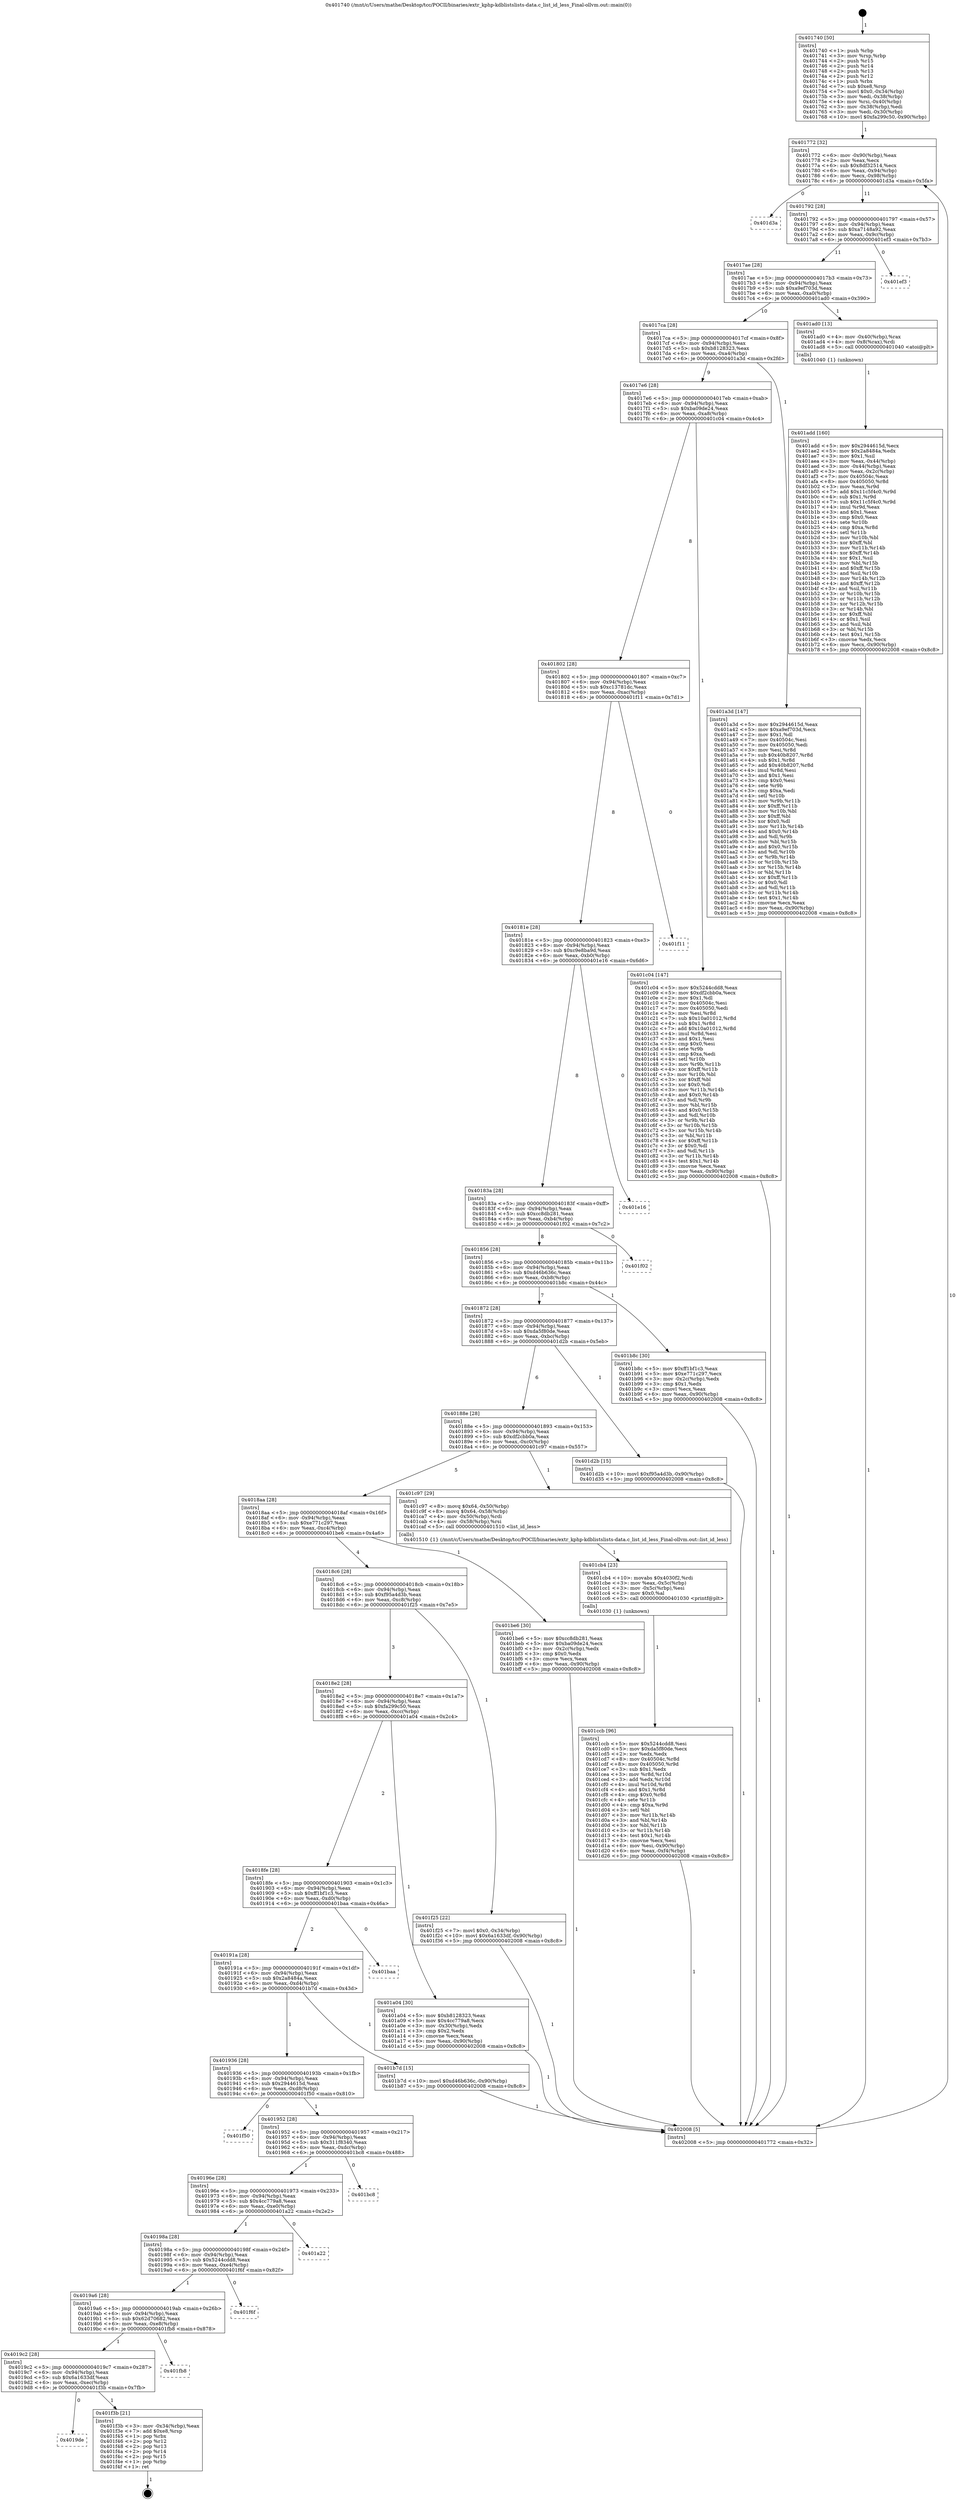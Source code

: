 digraph "0x401740" {
  label = "0x401740 (/mnt/c/Users/mathe/Desktop/tcc/POCII/binaries/extr_kphp-kdblistslists-data.c_list_id_less_Final-ollvm.out::main(0))"
  labelloc = "t"
  node[shape=record]

  Entry [label="",width=0.3,height=0.3,shape=circle,fillcolor=black,style=filled]
  "0x401772" [label="{
     0x401772 [32]\l
     | [instrs]\l
     &nbsp;&nbsp;0x401772 \<+6\>: mov -0x90(%rbp),%eax\l
     &nbsp;&nbsp;0x401778 \<+2\>: mov %eax,%ecx\l
     &nbsp;&nbsp;0x40177a \<+6\>: sub $0x8df32514,%ecx\l
     &nbsp;&nbsp;0x401780 \<+6\>: mov %eax,-0x94(%rbp)\l
     &nbsp;&nbsp;0x401786 \<+6\>: mov %ecx,-0x98(%rbp)\l
     &nbsp;&nbsp;0x40178c \<+6\>: je 0000000000401d3a \<main+0x5fa\>\l
  }"]
  "0x401d3a" [label="{
     0x401d3a\l
  }", style=dashed]
  "0x401792" [label="{
     0x401792 [28]\l
     | [instrs]\l
     &nbsp;&nbsp;0x401792 \<+5\>: jmp 0000000000401797 \<main+0x57\>\l
     &nbsp;&nbsp;0x401797 \<+6\>: mov -0x94(%rbp),%eax\l
     &nbsp;&nbsp;0x40179d \<+5\>: sub $0xa7148a92,%eax\l
     &nbsp;&nbsp;0x4017a2 \<+6\>: mov %eax,-0x9c(%rbp)\l
     &nbsp;&nbsp;0x4017a8 \<+6\>: je 0000000000401ef3 \<main+0x7b3\>\l
  }"]
  Exit [label="",width=0.3,height=0.3,shape=circle,fillcolor=black,style=filled,peripheries=2]
  "0x401ef3" [label="{
     0x401ef3\l
  }", style=dashed]
  "0x4017ae" [label="{
     0x4017ae [28]\l
     | [instrs]\l
     &nbsp;&nbsp;0x4017ae \<+5\>: jmp 00000000004017b3 \<main+0x73\>\l
     &nbsp;&nbsp;0x4017b3 \<+6\>: mov -0x94(%rbp),%eax\l
     &nbsp;&nbsp;0x4017b9 \<+5\>: sub $0xa9ef703d,%eax\l
     &nbsp;&nbsp;0x4017be \<+6\>: mov %eax,-0xa0(%rbp)\l
     &nbsp;&nbsp;0x4017c4 \<+6\>: je 0000000000401ad0 \<main+0x390\>\l
  }"]
  "0x4019de" [label="{
     0x4019de\l
  }", style=dashed]
  "0x401ad0" [label="{
     0x401ad0 [13]\l
     | [instrs]\l
     &nbsp;&nbsp;0x401ad0 \<+4\>: mov -0x40(%rbp),%rax\l
     &nbsp;&nbsp;0x401ad4 \<+4\>: mov 0x8(%rax),%rdi\l
     &nbsp;&nbsp;0x401ad8 \<+5\>: call 0000000000401040 \<atoi@plt\>\l
     | [calls]\l
     &nbsp;&nbsp;0x401040 \{1\} (unknown)\l
  }"]
  "0x4017ca" [label="{
     0x4017ca [28]\l
     | [instrs]\l
     &nbsp;&nbsp;0x4017ca \<+5\>: jmp 00000000004017cf \<main+0x8f\>\l
     &nbsp;&nbsp;0x4017cf \<+6\>: mov -0x94(%rbp),%eax\l
     &nbsp;&nbsp;0x4017d5 \<+5\>: sub $0xb8128323,%eax\l
     &nbsp;&nbsp;0x4017da \<+6\>: mov %eax,-0xa4(%rbp)\l
     &nbsp;&nbsp;0x4017e0 \<+6\>: je 0000000000401a3d \<main+0x2fd\>\l
  }"]
  "0x401f3b" [label="{
     0x401f3b [21]\l
     | [instrs]\l
     &nbsp;&nbsp;0x401f3b \<+3\>: mov -0x34(%rbp),%eax\l
     &nbsp;&nbsp;0x401f3e \<+7\>: add $0xe8,%rsp\l
     &nbsp;&nbsp;0x401f45 \<+1\>: pop %rbx\l
     &nbsp;&nbsp;0x401f46 \<+2\>: pop %r12\l
     &nbsp;&nbsp;0x401f48 \<+2\>: pop %r13\l
     &nbsp;&nbsp;0x401f4a \<+2\>: pop %r14\l
     &nbsp;&nbsp;0x401f4c \<+2\>: pop %r15\l
     &nbsp;&nbsp;0x401f4e \<+1\>: pop %rbp\l
     &nbsp;&nbsp;0x401f4f \<+1\>: ret\l
  }"]
  "0x401a3d" [label="{
     0x401a3d [147]\l
     | [instrs]\l
     &nbsp;&nbsp;0x401a3d \<+5\>: mov $0x2944615d,%eax\l
     &nbsp;&nbsp;0x401a42 \<+5\>: mov $0xa9ef703d,%ecx\l
     &nbsp;&nbsp;0x401a47 \<+2\>: mov $0x1,%dl\l
     &nbsp;&nbsp;0x401a49 \<+7\>: mov 0x40504c,%esi\l
     &nbsp;&nbsp;0x401a50 \<+7\>: mov 0x405050,%edi\l
     &nbsp;&nbsp;0x401a57 \<+3\>: mov %esi,%r8d\l
     &nbsp;&nbsp;0x401a5a \<+7\>: sub $0x40b8207,%r8d\l
     &nbsp;&nbsp;0x401a61 \<+4\>: sub $0x1,%r8d\l
     &nbsp;&nbsp;0x401a65 \<+7\>: add $0x40b8207,%r8d\l
     &nbsp;&nbsp;0x401a6c \<+4\>: imul %r8d,%esi\l
     &nbsp;&nbsp;0x401a70 \<+3\>: and $0x1,%esi\l
     &nbsp;&nbsp;0x401a73 \<+3\>: cmp $0x0,%esi\l
     &nbsp;&nbsp;0x401a76 \<+4\>: sete %r9b\l
     &nbsp;&nbsp;0x401a7a \<+3\>: cmp $0xa,%edi\l
     &nbsp;&nbsp;0x401a7d \<+4\>: setl %r10b\l
     &nbsp;&nbsp;0x401a81 \<+3\>: mov %r9b,%r11b\l
     &nbsp;&nbsp;0x401a84 \<+4\>: xor $0xff,%r11b\l
     &nbsp;&nbsp;0x401a88 \<+3\>: mov %r10b,%bl\l
     &nbsp;&nbsp;0x401a8b \<+3\>: xor $0xff,%bl\l
     &nbsp;&nbsp;0x401a8e \<+3\>: xor $0x0,%dl\l
     &nbsp;&nbsp;0x401a91 \<+3\>: mov %r11b,%r14b\l
     &nbsp;&nbsp;0x401a94 \<+4\>: and $0x0,%r14b\l
     &nbsp;&nbsp;0x401a98 \<+3\>: and %dl,%r9b\l
     &nbsp;&nbsp;0x401a9b \<+3\>: mov %bl,%r15b\l
     &nbsp;&nbsp;0x401a9e \<+4\>: and $0x0,%r15b\l
     &nbsp;&nbsp;0x401aa2 \<+3\>: and %dl,%r10b\l
     &nbsp;&nbsp;0x401aa5 \<+3\>: or %r9b,%r14b\l
     &nbsp;&nbsp;0x401aa8 \<+3\>: or %r10b,%r15b\l
     &nbsp;&nbsp;0x401aab \<+3\>: xor %r15b,%r14b\l
     &nbsp;&nbsp;0x401aae \<+3\>: or %bl,%r11b\l
     &nbsp;&nbsp;0x401ab1 \<+4\>: xor $0xff,%r11b\l
     &nbsp;&nbsp;0x401ab5 \<+3\>: or $0x0,%dl\l
     &nbsp;&nbsp;0x401ab8 \<+3\>: and %dl,%r11b\l
     &nbsp;&nbsp;0x401abb \<+3\>: or %r11b,%r14b\l
     &nbsp;&nbsp;0x401abe \<+4\>: test $0x1,%r14b\l
     &nbsp;&nbsp;0x401ac2 \<+3\>: cmovne %ecx,%eax\l
     &nbsp;&nbsp;0x401ac5 \<+6\>: mov %eax,-0x90(%rbp)\l
     &nbsp;&nbsp;0x401acb \<+5\>: jmp 0000000000402008 \<main+0x8c8\>\l
  }"]
  "0x4017e6" [label="{
     0x4017e6 [28]\l
     | [instrs]\l
     &nbsp;&nbsp;0x4017e6 \<+5\>: jmp 00000000004017eb \<main+0xab\>\l
     &nbsp;&nbsp;0x4017eb \<+6\>: mov -0x94(%rbp),%eax\l
     &nbsp;&nbsp;0x4017f1 \<+5\>: sub $0xba09de24,%eax\l
     &nbsp;&nbsp;0x4017f6 \<+6\>: mov %eax,-0xa8(%rbp)\l
     &nbsp;&nbsp;0x4017fc \<+6\>: je 0000000000401c04 \<main+0x4c4\>\l
  }"]
  "0x4019c2" [label="{
     0x4019c2 [28]\l
     | [instrs]\l
     &nbsp;&nbsp;0x4019c2 \<+5\>: jmp 00000000004019c7 \<main+0x287\>\l
     &nbsp;&nbsp;0x4019c7 \<+6\>: mov -0x94(%rbp),%eax\l
     &nbsp;&nbsp;0x4019cd \<+5\>: sub $0x6a1633df,%eax\l
     &nbsp;&nbsp;0x4019d2 \<+6\>: mov %eax,-0xec(%rbp)\l
     &nbsp;&nbsp;0x4019d8 \<+6\>: je 0000000000401f3b \<main+0x7fb\>\l
  }"]
  "0x401c04" [label="{
     0x401c04 [147]\l
     | [instrs]\l
     &nbsp;&nbsp;0x401c04 \<+5\>: mov $0x5244cdd8,%eax\l
     &nbsp;&nbsp;0x401c09 \<+5\>: mov $0xdf2cbb0a,%ecx\l
     &nbsp;&nbsp;0x401c0e \<+2\>: mov $0x1,%dl\l
     &nbsp;&nbsp;0x401c10 \<+7\>: mov 0x40504c,%esi\l
     &nbsp;&nbsp;0x401c17 \<+7\>: mov 0x405050,%edi\l
     &nbsp;&nbsp;0x401c1e \<+3\>: mov %esi,%r8d\l
     &nbsp;&nbsp;0x401c21 \<+7\>: sub $0x10a01012,%r8d\l
     &nbsp;&nbsp;0x401c28 \<+4\>: sub $0x1,%r8d\l
     &nbsp;&nbsp;0x401c2c \<+7\>: add $0x10a01012,%r8d\l
     &nbsp;&nbsp;0x401c33 \<+4\>: imul %r8d,%esi\l
     &nbsp;&nbsp;0x401c37 \<+3\>: and $0x1,%esi\l
     &nbsp;&nbsp;0x401c3a \<+3\>: cmp $0x0,%esi\l
     &nbsp;&nbsp;0x401c3d \<+4\>: sete %r9b\l
     &nbsp;&nbsp;0x401c41 \<+3\>: cmp $0xa,%edi\l
     &nbsp;&nbsp;0x401c44 \<+4\>: setl %r10b\l
     &nbsp;&nbsp;0x401c48 \<+3\>: mov %r9b,%r11b\l
     &nbsp;&nbsp;0x401c4b \<+4\>: xor $0xff,%r11b\l
     &nbsp;&nbsp;0x401c4f \<+3\>: mov %r10b,%bl\l
     &nbsp;&nbsp;0x401c52 \<+3\>: xor $0xff,%bl\l
     &nbsp;&nbsp;0x401c55 \<+3\>: xor $0x0,%dl\l
     &nbsp;&nbsp;0x401c58 \<+3\>: mov %r11b,%r14b\l
     &nbsp;&nbsp;0x401c5b \<+4\>: and $0x0,%r14b\l
     &nbsp;&nbsp;0x401c5f \<+3\>: and %dl,%r9b\l
     &nbsp;&nbsp;0x401c62 \<+3\>: mov %bl,%r15b\l
     &nbsp;&nbsp;0x401c65 \<+4\>: and $0x0,%r15b\l
     &nbsp;&nbsp;0x401c69 \<+3\>: and %dl,%r10b\l
     &nbsp;&nbsp;0x401c6c \<+3\>: or %r9b,%r14b\l
     &nbsp;&nbsp;0x401c6f \<+3\>: or %r10b,%r15b\l
     &nbsp;&nbsp;0x401c72 \<+3\>: xor %r15b,%r14b\l
     &nbsp;&nbsp;0x401c75 \<+3\>: or %bl,%r11b\l
     &nbsp;&nbsp;0x401c78 \<+4\>: xor $0xff,%r11b\l
     &nbsp;&nbsp;0x401c7c \<+3\>: or $0x0,%dl\l
     &nbsp;&nbsp;0x401c7f \<+3\>: and %dl,%r11b\l
     &nbsp;&nbsp;0x401c82 \<+3\>: or %r11b,%r14b\l
     &nbsp;&nbsp;0x401c85 \<+4\>: test $0x1,%r14b\l
     &nbsp;&nbsp;0x401c89 \<+3\>: cmovne %ecx,%eax\l
     &nbsp;&nbsp;0x401c8c \<+6\>: mov %eax,-0x90(%rbp)\l
     &nbsp;&nbsp;0x401c92 \<+5\>: jmp 0000000000402008 \<main+0x8c8\>\l
  }"]
  "0x401802" [label="{
     0x401802 [28]\l
     | [instrs]\l
     &nbsp;&nbsp;0x401802 \<+5\>: jmp 0000000000401807 \<main+0xc7\>\l
     &nbsp;&nbsp;0x401807 \<+6\>: mov -0x94(%rbp),%eax\l
     &nbsp;&nbsp;0x40180d \<+5\>: sub $0xc13781dc,%eax\l
     &nbsp;&nbsp;0x401812 \<+6\>: mov %eax,-0xac(%rbp)\l
     &nbsp;&nbsp;0x401818 \<+6\>: je 0000000000401f11 \<main+0x7d1\>\l
  }"]
  "0x401fb8" [label="{
     0x401fb8\l
  }", style=dashed]
  "0x401f11" [label="{
     0x401f11\l
  }", style=dashed]
  "0x40181e" [label="{
     0x40181e [28]\l
     | [instrs]\l
     &nbsp;&nbsp;0x40181e \<+5\>: jmp 0000000000401823 \<main+0xe3\>\l
     &nbsp;&nbsp;0x401823 \<+6\>: mov -0x94(%rbp),%eax\l
     &nbsp;&nbsp;0x401829 \<+5\>: sub $0xc9e8ba9d,%eax\l
     &nbsp;&nbsp;0x40182e \<+6\>: mov %eax,-0xb0(%rbp)\l
     &nbsp;&nbsp;0x401834 \<+6\>: je 0000000000401e16 \<main+0x6d6\>\l
  }"]
  "0x4019a6" [label="{
     0x4019a6 [28]\l
     | [instrs]\l
     &nbsp;&nbsp;0x4019a6 \<+5\>: jmp 00000000004019ab \<main+0x26b\>\l
     &nbsp;&nbsp;0x4019ab \<+6\>: mov -0x94(%rbp),%eax\l
     &nbsp;&nbsp;0x4019b1 \<+5\>: sub $0x62d70682,%eax\l
     &nbsp;&nbsp;0x4019b6 \<+6\>: mov %eax,-0xe8(%rbp)\l
     &nbsp;&nbsp;0x4019bc \<+6\>: je 0000000000401fb8 \<main+0x878\>\l
  }"]
  "0x401e16" [label="{
     0x401e16\l
  }", style=dashed]
  "0x40183a" [label="{
     0x40183a [28]\l
     | [instrs]\l
     &nbsp;&nbsp;0x40183a \<+5\>: jmp 000000000040183f \<main+0xff\>\l
     &nbsp;&nbsp;0x40183f \<+6\>: mov -0x94(%rbp),%eax\l
     &nbsp;&nbsp;0x401845 \<+5\>: sub $0xcc8db281,%eax\l
     &nbsp;&nbsp;0x40184a \<+6\>: mov %eax,-0xb4(%rbp)\l
     &nbsp;&nbsp;0x401850 \<+6\>: je 0000000000401f02 \<main+0x7c2\>\l
  }"]
  "0x401f6f" [label="{
     0x401f6f\l
  }", style=dashed]
  "0x401f02" [label="{
     0x401f02\l
  }", style=dashed]
  "0x401856" [label="{
     0x401856 [28]\l
     | [instrs]\l
     &nbsp;&nbsp;0x401856 \<+5\>: jmp 000000000040185b \<main+0x11b\>\l
     &nbsp;&nbsp;0x40185b \<+6\>: mov -0x94(%rbp),%eax\l
     &nbsp;&nbsp;0x401861 \<+5\>: sub $0xd46b636c,%eax\l
     &nbsp;&nbsp;0x401866 \<+6\>: mov %eax,-0xb8(%rbp)\l
     &nbsp;&nbsp;0x40186c \<+6\>: je 0000000000401b8c \<main+0x44c\>\l
  }"]
  "0x40198a" [label="{
     0x40198a [28]\l
     | [instrs]\l
     &nbsp;&nbsp;0x40198a \<+5\>: jmp 000000000040198f \<main+0x24f\>\l
     &nbsp;&nbsp;0x40198f \<+6\>: mov -0x94(%rbp),%eax\l
     &nbsp;&nbsp;0x401995 \<+5\>: sub $0x5244cdd8,%eax\l
     &nbsp;&nbsp;0x40199a \<+6\>: mov %eax,-0xe4(%rbp)\l
     &nbsp;&nbsp;0x4019a0 \<+6\>: je 0000000000401f6f \<main+0x82f\>\l
  }"]
  "0x401b8c" [label="{
     0x401b8c [30]\l
     | [instrs]\l
     &nbsp;&nbsp;0x401b8c \<+5\>: mov $0xff1bf1c3,%eax\l
     &nbsp;&nbsp;0x401b91 \<+5\>: mov $0xe771c297,%ecx\l
     &nbsp;&nbsp;0x401b96 \<+3\>: mov -0x2c(%rbp),%edx\l
     &nbsp;&nbsp;0x401b99 \<+3\>: cmp $0x1,%edx\l
     &nbsp;&nbsp;0x401b9c \<+3\>: cmovl %ecx,%eax\l
     &nbsp;&nbsp;0x401b9f \<+6\>: mov %eax,-0x90(%rbp)\l
     &nbsp;&nbsp;0x401ba5 \<+5\>: jmp 0000000000402008 \<main+0x8c8\>\l
  }"]
  "0x401872" [label="{
     0x401872 [28]\l
     | [instrs]\l
     &nbsp;&nbsp;0x401872 \<+5\>: jmp 0000000000401877 \<main+0x137\>\l
     &nbsp;&nbsp;0x401877 \<+6\>: mov -0x94(%rbp),%eax\l
     &nbsp;&nbsp;0x40187d \<+5\>: sub $0xda5f80de,%eax\l
     &nbsp;&nbsp;0x401882 \<+6\>: mov %eax,-0xbc(%rbp)\l
     &nbsp;&nbsp;0x401888 \<+6\>: je 0000000000401d2b \<main+0x5eb\>\l
  }"]
  "0x401a22" [label="{
     0x401a22\l
  }", style=dashed]
  "0x401d2b" [label="{
     0x401d2b [15]\l
     | [instrs]\l
     &nbsp;&nbsp;0x401d2b \<+10\>: movl $0xf95a4d3b,-0x90(%rbp)\l
     &nbsp;&nbsp;0x401d35 \<+5\>: jmp 0000000000402008 \<main+0x8c8\>\l
  }"]
  "0x40188e" [label="{
     0x40188e [28]\l
     | [instrs]\l
     &nbsp;&nbsp;0x40188e \<+5\>: jmp 0000000000401893 \<main+0x153\>\l
     &nbsp;&nbsp;0x401893 \<+6\>: mov -0x94(%rbp),%eax\l
     &nbsp;&nbsp;0x401899 \<+5\>: sub $0xdf2cbb0a,%eax\l
     &nbsp;&nbsp;0x40189e \<+6\>: mov %eax,-0xc0(%rbp)\l
     &nbsp;&nbsp;0x4018a4 \<+6\>: je 0000000000401c97 \<main+0x557\>\l
  }"]
  "0x40196e" [label="{
     0x40196e [28]\l
     | [instrs]\l
     &nbsp;&nbsp;0x40196e \<+5\>: jmp 0000000000401973 \<main+0x233\>\l
     &nbsp;&nbsp;0x401973 \<+6\>: mov -0x94(%rbp),%eax\l
     &nbsp;&nbsp;0x401979 \<+5\>: sub $0x4cc779a8,%eax\l
     &nbsp;&nbsp;0x40197e \<+6\>: mov %eax,-0xe0(%rbp)\l
     &nbsp;&nbsp;0x401984 \<+6\>: je 0000000000401a22 \<main+0x2e2\>\l
  }"]
  "0x401c97" [label="{
     0x401c97 [29]\l
     | [instrs]\l
     &nbsp;&nbsp;0x401c97 \<+8\>: movq $0x64,-0x50(%rbp)\l
     &nbsp;&nbsp;0x401c9f \<+8\>: movq $0x64,-0x58(%rbp)\l
     &nbsp;&nbsp;0x401ca7 \<+4\>: mov -0x50(%rbp),%rdi\l
     &nbsp;&nbsp;0x401cab \<+4\>: mov -0x58(%rbp),%rsi\l
     &nbsp;&nbsp;0x401caf \<+5\>: call 0000000000401510 \<list_id_less\>\l
     | [calls]\l
     &nbsp;&nbsp;0x401510 \{1\} (/mnt/c/Users/mathe/Desktop/tcc/POCII/binaries/extr_kphp-kdblistslists-data.c_list_id_less_Final-ollvm.out::list_id_less)\l
  }"]
  "0x4018aa" [label="{
     0x4018aa [28]\l
     | [instrs]\l
     &nbsp;&nbsp;0x4018aa \<+5\>: jmp 00000000004018af \<main+0x16f\>\l
     &nbsp;&nbsp;0x4018af \<+6\>: mov -0x94(%rbp),%eax\l
     &nbsp;&nbsp;0x4018b5 \<+5\>: sub $0xe771c297,%eax\l
     &nbsp;&nbsp;0x4018ba \<+6\>: mov %eax,-0xc4(%rbp)\l
     &nbsp;&nbsp;0x4018c0 \<+6\>: je 0000000000401be6 \<main+0x4a6\>\l
  }"]
  "0x401bc8" [label="{
     0x401bc8\l
  }", style=dashed]
  "0x401be6" [label="{
     0x401be6 [30]\l
     | [instrs]\l
     &nbsp;&nbsp;0x401be6 \<+5\>: mov $0xcc8db281,%eax\l
     &nbsp;&nbsp;0x401beb \<+5\>: mov $0xba09de24,%ecx\l
     &nbsp;&nbsp;0x401bf0 \<+3\>: mov -0x2c(%rbp),%edx\l
     &nbsp;&nbsp;0x401bf3 \<+3\>: cmp $0x0,%edx\l
     &nbsp;&nbsp;0x401bf6 \<+3\>: cmove %ecx,%eax\l
     &nbsp;&nbsp;0x401bf9 \<+6\>: mov %eax,-0x90(%rbp)\l
     &nbsp;&nbsp;0x401bff \<+5\>: jmp 0000000000402008 \<main+0x8c8\>\l
  }"]
  "0x4018c6" [label="{
     0x4018c6 [28]\l
     | [instrs]\l
     &nbsp;&nbsp;0x4018c6 \<+5\>: jmp 00000000004018cb \<main+0x18b\>\l
     &nbsp;&nbsp;0x4018cb \<+6\>: mov -0x94(%rbp),%eax\l
     &nbsp;&nbsp;0x4018d1 \<+5\>: sub $0xf95a4d3b,%eax\l
     &nbsp;&nbsp;0x4018d6 \<+6\>: mov %eax,-0xc8(%rbp)\l
     &nbsp;&nbsp;0x4018dc \<+6\>: je 0000000000401f25 \<main+0x7e5\>\l
  }"]
  "0x401952" [label="{
     0x401952 [28]\l
     | [instrs]\l
     &nbsp;&nbsp;0x401952 \<+5\>: jmp 0000000000401957 \<main+0x217\>\l
     &nbsp;&nbsp;0x401957 \<+6\>: mov -0x94(%rbp),%eax\l
     &nbsp;&nbsp;0x40195d \<+5\>: sub $0x311f8340,%eax\l
     &nbsp;&nbsp;0x401962 \<+6\>: mov %eax,-0xdc(%rbp)\l
     &nbsp;&nbsp;0x401968 \<+6\>: je 0000000000401bc8 \<main+0x488\>\l
  }"]
  "0x401f25" [label="{
     0x401f25 [22]\l
     | [instrs]\l
     &nbsp;&nbsp;0x401f25 \<+7\>: movl $0x0,-0x34(%rbp)\l
     &nbsp;&nbsp;0x401f2c \<+10\>: movl $0x6a1633df,-0x90(%rbp)\l
     &nbsp;&nbsp;0x401f36 \<+5\>: jmp 0000000000402008 \<main+0x8c8\>\l
  }"]
  "0x4018e2" [label="{
     0x4018e2 [28]\l
     | [instrs]\l
     &nbsp;&nbsp;0x4018e2 \<+5\>: jmp 00000000004018e7 \<main+0x1a7\>\l
     &nbsp;&nbsp;0x4018e7 \<+6\>: mov -0x94(%rbp),%eax\l
     &nbsp;&nbsp;0x4018ed \<+5\>: sub $0xfa299c50,%eax\l
     &nbsp;&nbsp;0x4018f2 \<+6\>: mov %eax,-0xcc(%rbp)\l
     &nbsp;&nbsp;0x4018f8 \<+6\>: je 0000000000401a04 \<main+0x2c4\>\l
  }"]
  "0x401f50" [label="{
     0x401f50\l
  }", style=dashed]
  "0x401a04" [label="{
     0x401a04 [30]\l
     | [instrs]\l
     &nbsp;&nbsp;0x401a04 \<+5\>: mov $0xb8128323,%eax\l
     &nbsp;&nbsp;0x401a09 \<+5\>: mov $0x4cc779a8,%ecx\l
     &nbsp;&nbsp;0x401a0e \<+3\>: mov -0x30(%rbp),%edx\l
     &nbsp;&nbsp;0x401a11 \<+3\>: cmp $0x2,%edx\l
     &nbsp;&nbsp;0x401a14 \<+3\>: cmovne %ecx,%eax\l
     &nbsp;&nbsp;0x401a17 \<+6\>: mov %eax,-0x90(%rbp)\l
     &nbsp;&nbsp;0x401a1d \<+5\>: jmp 0000000000402008 \<main+0x8c8\>\l
  }"]
  "0x4018fe" [label="{
     0x4018fe [28]\l
     | [instrs]\l
     &nbsp;&nbsp;0x4018fe \<+5\>: jmp 0000000000401903 \<main+0x1c3\>\l
     &nbsp;&nbsp;0x401903 \<+6\>: mov -0x94(%rbp),%eax\l
     &nbsp;&nbsp;0x401909 \<+5\>: sub $0xff1bf1c3,%eax\l
     &nbsp;&nbsp;0x40190e \<+6\>: mov %eax,-0xd0(%rbp)\l
     &nbsp;&nbsp;0x401914 \<+6\>: je 0000000000401baa \<main+0x46a\>\l
  }"]
  "0x402008" [label="{
     0x402008 [5]\l
     | [instrs]\l
     &nbsp;&nbsp;0x402008 \<+5\>: jmp 0000000000401772 \<main+0x32\>\l
  }"]
  "0x401740" [label="{
     0x401740 [50]\l
     | [instrs]\l
     &nbsp;&nbsp;0x401740 \<+1\>: push %rbp\l
     &nbsp;&nbsp;0x401741 \<+3\>: mov %rsp,%rbp\l
     &nbsp;&nbsp;0x401744 \<+2\>: push %r15\l
     &nbsp;&nbsp;0x401746 \<+2\>: push %r14\l
     &nbsp;&nbsp;0x401748 \<+2\>: push %r13\l
     &nbsp;&nbsp;0x40174a \<+2\>: push %r12\l
     &nbsp;&nbsp;0x40174c \<+1\>: push %rbx\l
     &nbsp;&nbsp;0x40174d \<+7\>: sub $0xe8,%rsp\l
     &nbsp;&nbsp;0x401754 \<+7\>: movl $0x0,-0x34(%rbp)\l
     &nbsp;&nbsp;0x40175b \<+3\>: mov %edi,-0x38(%rbp)\l
     &nbsp;&nbsp;0x40175e \<+4\>: mov %rsi,-0x40(%rbp)\l
     &nbsp;&nbsp;0x401762 \<+3\>: mov -0x38(%rbp),%edi\l
     &nbsp;&nbsp;0x401765 \<+3\>: mov %edi,-0x30(%rbp)\l
     &nbsp;&nbsp;0x401768 \<+10\>: movl $0xfa299c50,-0x90(%rbp)\l
  }"]
  "0x401add" [label="{
     0x401add [160]\l
     | [instrs]\l
     &nbsp;&nbsp;0x401add \<+5\>: mov $0x2944615d,%ecx\l
     &nbsp;&nbsp;0x401ae2 \<+5\>: mov $0x2a8484a,%edx\l
     &nbsp;&nbsp;0x401ae7 \<+3\>: mov $0x1,%sil\l
     &nbsp;&nbsp;0x401aea \<+3\>: mov %eax,-0x44(%rbp)\l
     &nbsp;&nbsp;0x401aed \<+3\>: mov -0x44(%rbp),%eax\l
     &nbsp;&nbsp;0x401af0 \<+3\>: mov %eax,-0x2c(%rbp)\l
     &nbsp;&nbsp;0x401af3 \<+7\>: mov 0x40504c,%eax\l
     &nbsp;&nbsp;0x401afa \<+8\>: mov 0x405050,%r8d\l
     &nbsp;&nbsp;0x401b02 \<+3\>: mov %eax,%r9d\l
     &nbsp;&nbsp;0x401b05 \<+7\>: add $0x11c5f4c0,%r9d\l
     &nbsp;&nbsp;0x401b0c \<+4\>: sub $0x1,%r9d\l
     &nbsp;&nbsp;0x401b10 \<+7\>: sub $0x11c5f4c0,%r9d\l
     &nbsp;&nbsp;0x401b17 \<+4\>: imul %r9d,%eax\l
     &nbsp;&nbsp;0x401b1b \<+3\>: and $0x1,%eax\l
     &nbsp;&nbsp;0x401b1e \<+3\>: cmp $0x0,%eax\l
     &nbsp;&nbsp;0x401b21 \<+4\>: sete %r10b\l
     &nbsp;&nbsp;0x401b25 \<+4\>: cmp $0xa,%r8d\l
     &nbsp;&nbsp;0x401b29 \<+4\>: setl %r11b\l
     &nbsp;&nbsp;0x401b2d \<+3\>: mov %r10b,%bl\l
     &nbsp;&nbsp;0x401b30 \<+3\>: xor $0xff,%bl\l
     &nbsp;&nbsp;0x401b33 \<+3\>: mov %r11b,%r14b\l
     &nbsp;&nbsp;0x401b36 \<+4\>: xor $0xff,%r14b\l
     &nbsp;&nbsp;0x401b3a \<+4\>: xor $0x1,%sil\l
     &nbsp;&nbsp;0x401b3e \<+3\>: mov %bl,%r15b\l
     &nbsp;&nbsp;0x401b41 \<+4\>: and $0xff,%r15b\l
     &nbsp;&nbsp;0x401b45 \<+3\>: and %sil,%r10b\l
     &nbsp;&nbsp;0x401b48 \<+3\>: mov %r14b,%r12b\l
     &nbsp;&nbsp;0x401b4b \<+4\>: and $0xff,%r12b\l
     &nbsp;&nbsp;0x401b4f \<+3\>: and %sil,%r11b\l
     &nbsp;&nbsp;0x401b52 \<+3\>: or %r10b,%r15b\l
     &nbsp;&nbsp;0x401b55 \<+3\>: or %r11b,%r12b\l
     &nbsp;&nbsp;0x401b58 \<+3\>: xor %r12b,%r15b\l
     &nbsp;&nbsp;0x401b5b \<+3\>: or %r14b,%bl\l
     &nbsp;&nbsp;0x401b5e \<+3\>: xor $0xff,%bl\l
     &nbsp;&nbsp;0x401b61 \<+4\>: or $0x1,%sil\l
     &nbsp;&nbsp;0x401b65 \<+3\>: and %sil,%bl\l
     &nbsp;&nbsp;0x401b68 \<+3\>: or %bl,%r15b\l
     &nbsp;&nbsp;0x401b6b \<+4\>: test $0x1,%r15b\l
     &nbsp;&nbsp;0x401b6f \<+3\>: cmovne %edx,%ecx\l
     &nbsp;&nbsp;0x401b72 \<+6\>: mov %ecx,-0x90(%rbp)\l
     &nbsp;&nbsp;0x401b78 \<+5\>: jmp 0000000000402008 \<main+0x8c8\>\l
  }"]
  "0x401ccb" [label="{
     0x401ccb [96]\l
     | [instrs]\l
     &nbsp;&nbsp;0x401ccb \<+5\>: mov $0x5244cdd8,%esi\l
     &nbsp;&nbsp;0x401cd0 \<+5\>: mov $0xda5f80de,%ecx\l
     &nbsp;&nbsp;0x401cd5 \<+2\>: xor %edx,%edx\l
     &nbsp;&nbsp;0x401cd7 \<+8\>: mov 0x40504c,%r8d\l
     &nbsp;&nbsp;0x401cdf \<+8\>: mov 0x405050,%r9d\l
     &nbsp;&nbsp;0x401ce7 \<+3\>: sub $0x1,%edx\l
     &nbsp;&nbsp;0x401cea \<+3\>: mov %r8d,%r10d\l
     &nbsp;&nbsp;0x401ced \<+3\>: add %edx,%r10d\l
     &nbsp;&nbsp;0x401cf0 \<+4\>: imul %r10d,%r8d\l
     &nbsp;&nbsp;0x401cf4 \<+4\>: and $0x1,%r8d\l
     &nbsp;&nbsp;0x401cf8 \<+4\>: cmp $0x0,%r8d\l
     &nbsp;&nbsp;0x401cfc \<+4\>: sete %r11b\l
     &nbsp;&nbsp;0x401d00 \<+4\>: cmp $0xa,%r9d\l
     &nbsp;&nbsp;0x401d04 \<+3\>: setl %bl\l
     &nbsp;&nbsp;0x401d07 \<+3\>: mov %r11b,%r14b\l
     &nbsp;&nbsp;0x401d0a \<+3\>: and %bl,%r14b\l
     &nbsp;&nbsp;0x401d0d \<+3\>: xor %bl,%r11b\l
     &nbsp;&nbsp;0x401d10 \<+3\>: or %r11b,%r14b\l
     &nbsp;&nbsp;0x401d13 \<+4\>: test $0x1,%r14b\l
     &nbsp;&nbsp;0x401d17 \<+3\>: cmovne %ecx,%esi\l
     &nbsp;&nbsp;0x401d1a \<+6\>: mov %esi,-0x90(%rbp)\l
     &nbsp;&nbsp;0x401d20 \<+6\>: mov %eax,-0xf4(%rbp)\l
     &nbsp;&nbsp;0x401d26 \<+5\>: jmp 0000000000402008 \<main+0x8c8\>\l
  }"]
  "0x401baa" [label="{
     0x401baa\l
  }", style=dashed]
  "0x40191a" [label="{
     0x40191a [28]\l
     | [instrs]\l
     &nbsp;&nbsp;0x40191a \<+5\>: jmp 000000000040191f \<main+0x1df\>\l
     &nbsp;&nbsp;0x40191f \<+6\>: mov -0x94(%rbp),%eax\l
     &nbsp;&nbsp;0x401925 \<+5\>: sub $0x2a8484a,%eax\l
     &nbsp;&nbsp;0x40192a \<+6\>: mov %eax,-0xd4(%rbp)\l
     &nbsp;&nbsp;0x401930 \<+6\>: je 0000000000401b7d \<main+0x43d\>\l
  }"]
  "0x401cb4" [label="{
     0x401cb4 [23]\l
     | [instrs]\l
     &nbsp;&nbsp;0x401cb4 \<+10\>: movabs $0x4030f2,%rdi\l
     &nbsp;&nbsp;0x401cbe \<+3\>: mov %eax,-0x5c(%rbp)\l
     &nbsp;&nbsp;0x401cc1 \<+3\>: mov -0x5c(%rbp),%esi\l
     &nbsp;&nbsp;0x401cc4 \<+2\>: mov $0x0,%al\l
     &nbsp;&nbsp;0x401cc6 \<+5\>: call 0000000000401030 \<printf@plt\>\l
     | [calls]\l
     &nbsp;&nbsp;0x401030 \{1\} (unknown)\l
  }"]
  "0x401b7d" [label="{
     0x401b7d [15]\l
     | [instrs]\l
     &nbsp;&nbsp;0x401b7d \<+10\>: movl $0xd46b636c,-0x90(%rbp)\l
     &nbsp;&nbsp;0x401b87 \<+5\>: jmp 0000000000402008 \<main+0x8c8\>\l
  }"]
  "0x401936" [label="{
     0x401936 [28]\l
     | [instrs]\l
     &nbsp;&nbsp;0x401936 \<+5\>: jmp 000000000040193b \<main+0x1fb\>\l
     &nbsp;&nbsp;0x40193b \<+6\>: mov -0x94(%rbp),%eax\l
     &nbsp;&nbsp;0x401941 \<+5\>: sub $0x2944615d,%eax\l
     &nbsp;&nbsp;0x401946 \<+6\>: mov %eax,-0xd8(%rbp)\l
     &nbsp;&nbsp;0x40194c \<+6\>: je 0000000000401f50 \<main+0x810\>\l
  }"]
  Entry -> "0x401740" [label=" 1"]
  "0x401772" -> "0x401d3a" [label=" 0"]
  "0x401772" -> "0x401792" [label=" 11"]
  "0x401f3b" -> Exit [label=" 1"]
  "0x401792" -> "0x401ef3" [label=" 0"]
  "0x401792" -> "0x4017ae" [label=" 11"]
  "0x4019c2" -> "0x4019de" [label=" 0"]
  "0x4017ae" -> "0x401ad0" [label=" 1"]
  "0x4017ae" -> "0x4017ca" [label=" 10"]
  "0x4019c2" -> "0x401f3b" [label=" 1"]
  "0x4017ca" -> "0x401a3d" [label=" 1"]
  "0x4017ca" -> "0x4017e6" [label=" 9"]
  "0x4019a6" -> "0x4019c2" [label=" 1"]
  "0x4017e6" -> "0x401c04" [label=" 1"]
  "0x4017e6" -> "0x401802" [label=" 8"]
  "0x4019a6" -> "0x401fb8" [label=" 0"]
  "0x401802" -> "0x401f11" [label=" 0"]
  "0x401802" -> "0x40181e" [label=" 8"]
  "0x40198a" -> "0x4019a6" [label=" 1"]
  "0x40181e" -> "0x401e16" [label=" 0"]
  "0x40181e" -> "0x40183a" [label=" 8"]
  "0x40198a" -> "0x401f6f" [label=" 0"]
  "0x40183a" -> "0x401f02" [label=" 0"]
  "0x40183a" -> "0x401856" [label=" 8"]
  "0x40196e" -> "0x40198a" [label=" 1"]
  "0x401856" -> "0x401b8c" [label=" 1"]
  "0x401856" -> "0x401872" [label=" 7"]
  "0x40196e" -> "0x401a22" [label=" 0"]
  "0x401872" -> "0x401d2b" [label=" 1"]
  "0x401872" -> "0x40188e" [label=" 6"]
  "0x401952" -> "0x40196e" [label=" 1"]
  "0x40188e" -> "0x401c97" [label=" 1"]
  "0x40188e" -> "0x4018aa" [label=" 5"]
  "0x401952" -> "0x401bc8" [label=" 0"]
  "0x4018aa" -> "0x401be6" [label=" 1"]
  "0x4018aa" -> "0x4018c6" [label=" 4"]
  "0x401936" -> "0x401952" [label=" 1"]
  "0x4018c6" -> "0x401f25" [label=" 1"]
  "0x4018c6" -> "0x4018e2" [label=" 3"]
  "0x401936" -> "0x401f50" [label=" 0"]
  "0x4018e2" -> "0x401a04" [label=" 1"]
  "0x4018e2" -> "0x4018fe" [label=" 2"]
  "0x401a04" -> "0x402008" [label=" 1"]
  "0x401740" -> "0x401772" [label=" 1"]
  "0x402008" -> "0x401772" [label=" 10"]
  "0x401a3d" -> "0x402008" [label=" 1"]
  "0x401ad0" -> "0x401add" [label=" 1"]
  "0x401add" -> "0x402008" [label=" 1"]
  "0x401f25" -> "0x402008" [label=" 1"]
  "0x4018fe" -> "0x401baa" [label=" 0"]
  "0x4018fe" -> "0x40191a" [label=" 2"]
  "0x401d2b" -> "0x402008" [label=" 1"]
  "0x40191a" -> "0x401b7d" [label=" 1"]
  "0x40191a" -> "0x401936" [label=" 1"]
  "0x401b7d" -> "0x402008" [label=" 1"]
  "0x401b8c" -> "0x402008" [label=" 1"]
  "0x401be6" -> "0x402008" [label=" 1"]
  "0x401c04" -> "0x402008" [label=" 1"]
  "0x401c97" -> "0x401cb4" [label=" 1"]
  "0x401cb4" -> "0x401ccb" [label=" 1"]
  "0x401ccb" -> "0x402008" [label=" 1"]
}
